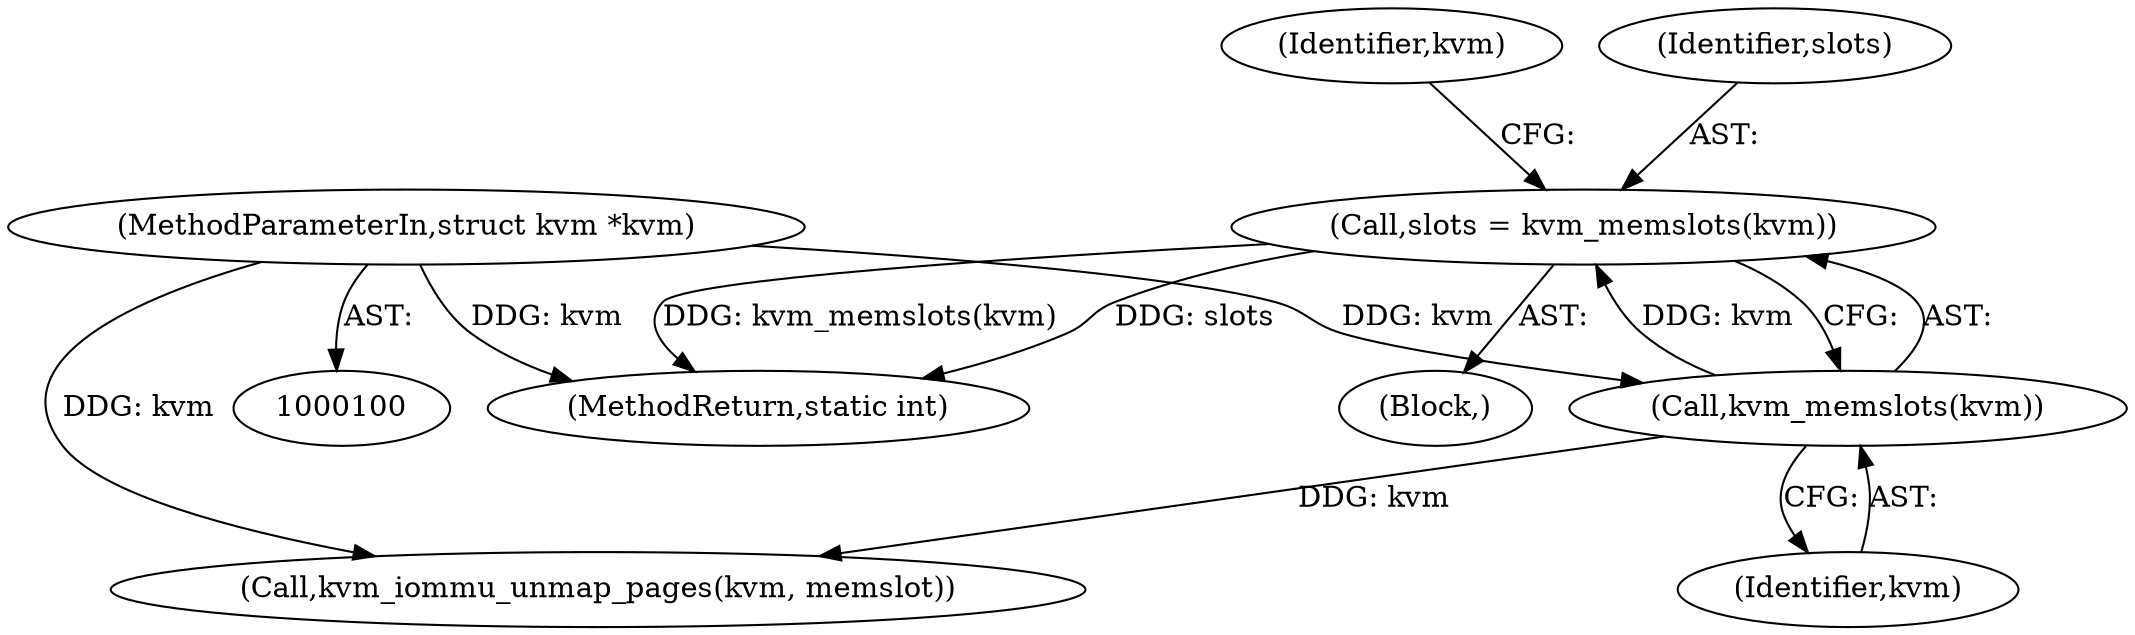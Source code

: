 digraph "0_linux_09ca8e1173bcb12e2a449698c9ae3b86a8a10195@pointer" {
"1000113" [label="(Call,slots = kvm_memslots(kvm))"];
"1000115" [label="(Call,kvm_memslots(kvm))"];
"1000101" [label="(MethodParameterIn,struct kvm *kvm)"];
"1000102" [label="(Block,)"];
"1000118" [label="(Identifier,kvm)"];
"1000117" [label="(Call,kvm_iommu_unmap_pages(kvm, memslot))"];
"1000113" [label="(Call,slots = kvm_memslots(kvm))"];
"1000128" [label="(MethodReturn,static int)"];
"1000101" [label="(MethodParameterIn,struct kvm *kvm)"];
"1000116" [label="(Identifier,kvm)"];
"1000114" [label="(Identifier,slots)"];
"1000115" [label="(Call,kvm_memslots(kvm))"];
"1000113" -> "1000102"  [label="AST: "];
"1000113" -> "1000115"  [label="CFG: "];
"1000114" -> "1000113"  [label="AST: "];
"1000115" -> "1000113"  [label="AST: "];
"1000118" -> "1000113"  [label="CFG: "];
"1000113" -> "1000128"  [label="DDG: slots"];
"1000113" -> "1000128"  [label="DDG: kvm_memslots(kvm)"];
"1000115" -> "1000113"  [label="DDG: kvm"];
"1000115" -> "1000116"  [label="CFG: "];
"1000116" -> "1000115"  [label="AST: "];
"1000101" -> "1000115"  [label="DDG: kvm"];
"1000115" -> "1000117"  [label="DDG: kvm"];
"1000101" -> "1000100"  [label="AST: "];
"1000101" -> "1000128"  [label="DDG: kvm"];
"1000101" -> "1000117"  [label="DDG: kvm"];
}
